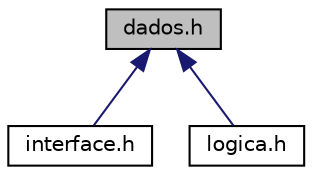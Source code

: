 digraph "dados.h"
{
  edge [fontname="Helvetica",fontsize="10",labelfontname="Helvetica",labelfontsize="10"];
  node [fontname="Helvetica",fontsize="10",shape=record];
  Node1 [label="dados.h",height=0.2,width=0.4,color="black", fillcolor="grey75", style="filled", fontcolor="black"];
  Node1 -> Node2 [dir="back",color="midnightblue",fontsize="10",style="solid"];
  Node2 [label="interface.h",height=0.2,width=0.4,color="black", fillcolor="white", style="filled",URL="$interface_8h_source.html"];
  Node1 -> Node3 [dir="back",color="midnightblue",fontsize="10",style="solid"];
  Node3 [label="logica.h",height=0.2,width=0.4,color="black", fillcolor="white", style="filled",URL="$logica_8h_source.html"];
}
